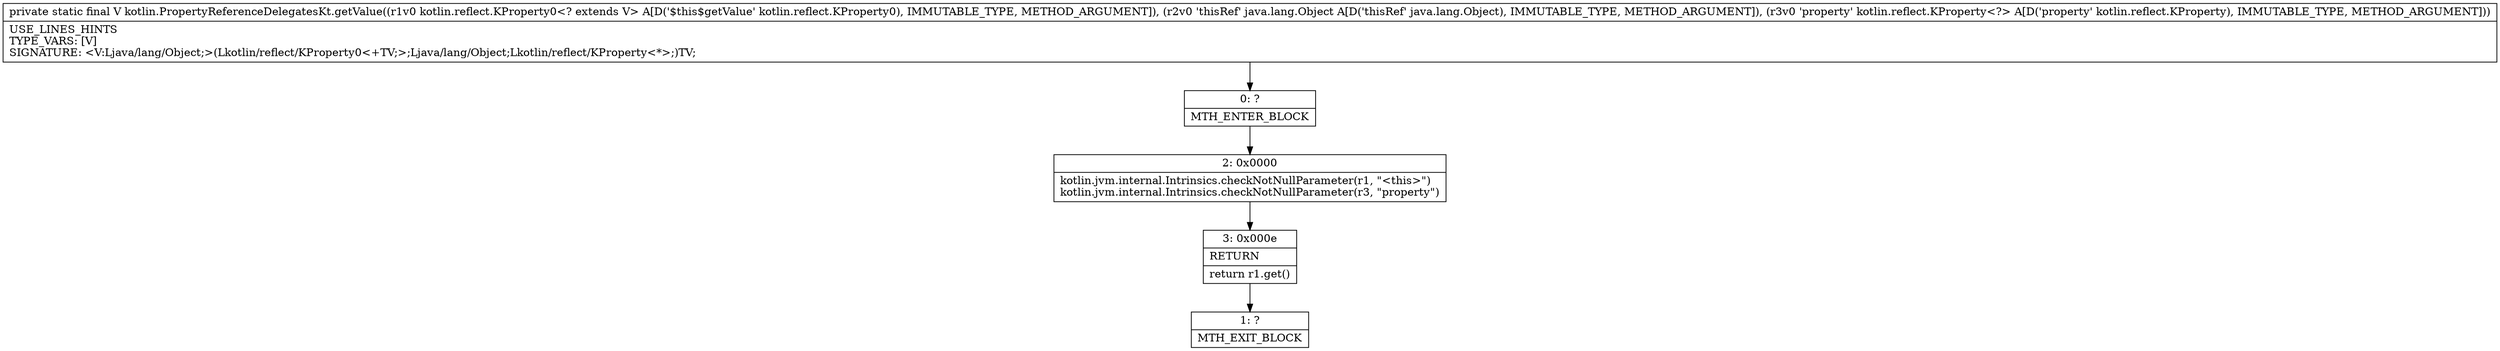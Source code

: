 digraph "CFG forkotlin.PropertyReferenceDelegatesKt.getValue(Lkotlin\/reflect\/KProperty0;Ljava\/lang\/Object;Lkotlin\/reflect\/KProperty;)Ljava\/lang\/Object;" {
Node_0 [shape=record,label="{0\:\ ?|MTH_ENTER_BLOCK\l}"];
Node_2 [shape=record,label="{2\:\ 0x0000|kotlin.jvm.internal.Intrinsics.checkNotNullParameter(r1, \"\<this\>\")\lkotlin.jvm.internal.Intrinsics.checkNotNullParameter(r3, \"property\")\l}"];
Node_3 [shape=record,label="{3\:\ 0x000e|RETURN\l|return r1.get()\l}"];
Node_1 [shape=record,label="{1\:\ ?|MTH_EXIT_BLOCK\l}"];
MethodNode[shape=record,label="{private static final V kotlin.PropertyReferenceDelegatesKt.getValue((r1v0 kotlin.reflect.KProperty0\<? extends V\> A[D('$this$getValue' kotlin.reflect.KProperty0), IMMUTABLE_TYPE, METHOD_ARGUMENT]), (r2v0 'thisRef' java.lang.Object A[D('thisRef' java.lang.Object), IMMUTABLE_TYPE, METHOD_ARGUMENT]), (r3v0 'property' kotlin.reflect.KProperty\<?\> A[D('property' kotlin.reflect.KProperty), IMMUTABLE_TYPE, METHOD_ARGUMENT]))  | USE_LINES_HINTS\lTYPE_VARS: [V]\lSIGNATURE: \<V:Ljava\/lang\/Object;\>(Lkotlin\/reflect\/KProperty0\<+TV;\>;Ljava\/lang\/Object;Lkotlin\/reflect\/KProperty\<*\>;)TV;\l}"];
MethodNode -> Node_0;Node_0 -> Node_2;
Node_2 -> Node_3;
Node_3 -> Node_1;
}

